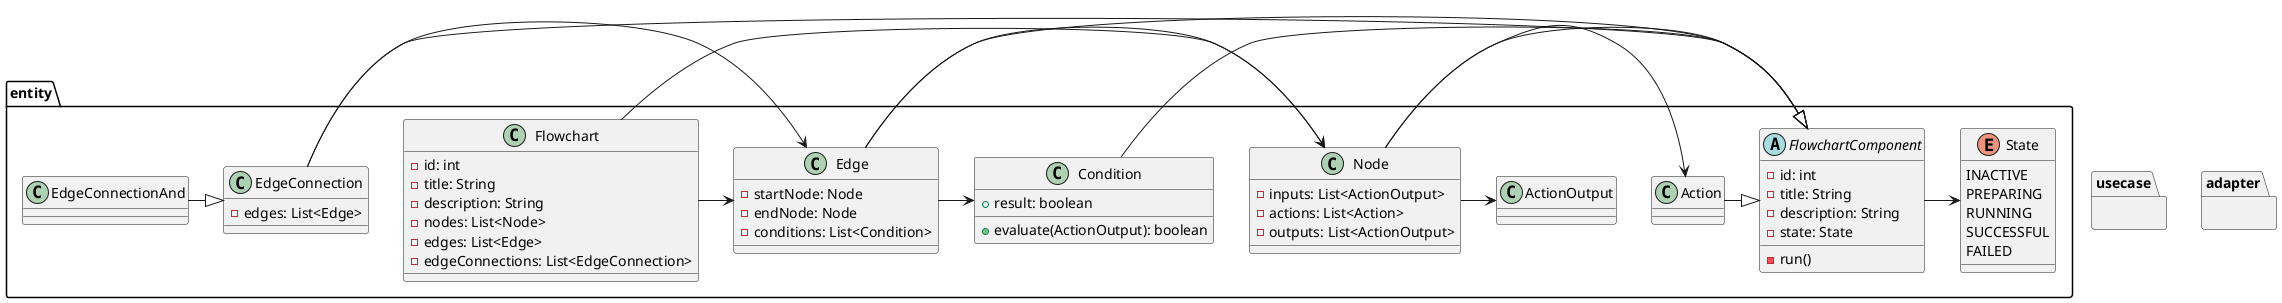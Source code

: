 @startuml flowsolve

package entity{
    class entity.Flowchart{
        - id: int
        - title: String
        - description: String
        - nodes: List<Node>
        - edges: List<Edge>
        - edgeConnections: List<EdgeConnection>
    }

    abstract class entity.FlowchartComponent{
        - id: int
        - title: String
        - description: String
        - state: State

        - run()
    }

    class entity.Node{
        - inputs: List<ActionOutput>
        - actions: List<Action>
        - outputs: List<ActionOutput>
    }

    class entity.Edge{
        - startNode: Node
        - endNode: Node
        - conditions: List<Condition>
    }

    class entity.EdgeConnection{
        - edges: List<Edge>
    }

    class entity.EdgeConnectionAnd{

    }

    class entity.Action{

    }

    class entity.Condition{
        + result: boolean
        + evaluate(ActionOutput): boolean
    }

    class entity.ActionOutput{

    }

    enum entity.State{
        INACTIVE
        PREPARING
        RUNNING
        SUCCESSFUL
        FAILED
    }
}

package usecase{
    
}

package adapter{

}

entity.Flowchart -> entity.Node
entity.Flowchart -> entity.Edge

entity.FlowchartComponent -> entity.State

entity.Node -|> entity.FlowchartComponent
entity.Node -> entity.Action
entity.Node -> entity.ActionOutput

entity.Edge -|> entity.FlowchartComponent
entity.Edge -> entity.Node
entity.Edge -> entity.Condition

entity.EdgeConnection -|> entity.FlowchartComponent
entity.EdgeConnection -> entity.Edge

entity.EdgeConnectionAnd -|> entity.EdgeConnection

entity.Action -|> entity.FlowchartComponent

entity.Condition -|> entity.FlowchartComponent

@enduml
